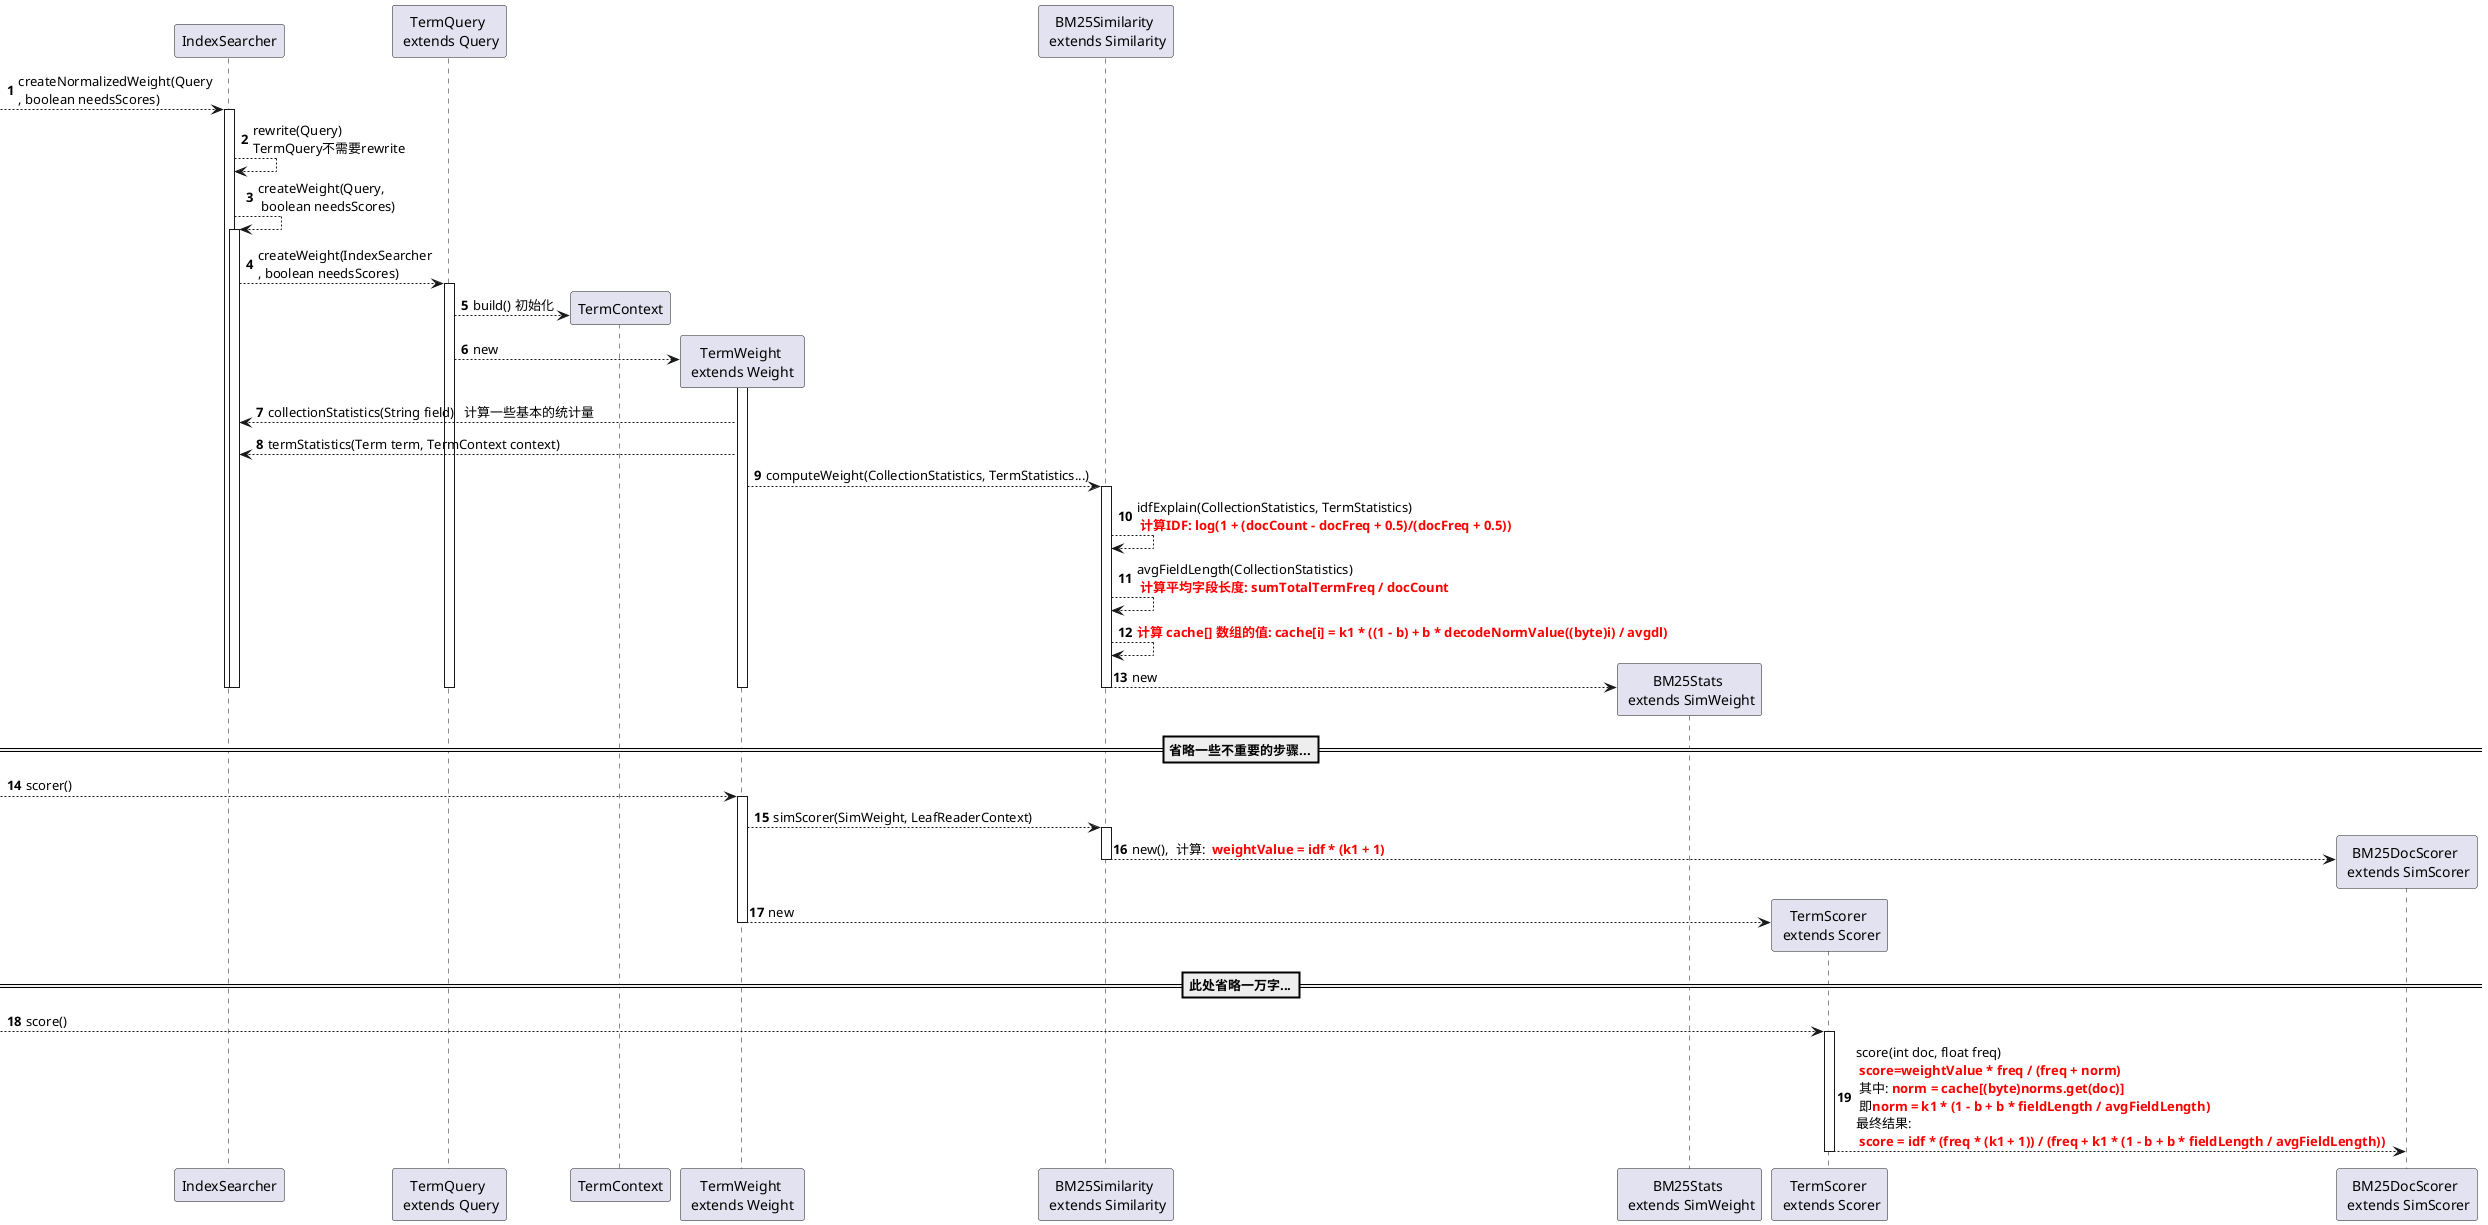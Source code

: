 @startuml
participant IndexSearcher
participant "TermQuery \n extends Query" as Query
participant TermContext
participant "TermWeight \n extends Weight " as Weight
participant "BM25Similarity \n extends Similarity" as Similarity
participant "BM25Stats \n extends SimWeight" as SimWeight
participant "TermScorer \n extends Scorer" as Scorer
participant "BM25DocScorer \n extends SimScorer" as SimScorer

autonumber

--> IndexSearcher : createNormalizedWeight(Query\n, boolean needsScores)
activate IndexSearcher
    IndexSearcher --> IndexSearcher : rewrite(Query)\nTermQuery不需要rewrite
    IndexSearcher --> IndexSearcher : createWeight(Query,\n boolean needsScores)
    activate IndexSearcher
        IndexSearcher --> Query : createWeight(IndexSearcher\n, boolean needsScores)
        activate Query
            create TermContext
            Query --> TermContext : build() 初始化
            create Weight
            Query --> Weight : new
            activate Weight
                Weight --> IndexSearcher : collectionStatistics(String field)   计算一些基本的统计量
                Weight --> IndexSearcher : termStatistics(Term term, TermContext context)
                Weight --> Similarity : computeWeight(CollectionStatistics, TermStatistics...)
                activate Similarity
                    Similarity --> Similarity : idfExplain(CollectionStatistics, TermStatistics) \n <b><font color="red">计算IDF: log(1 + (docCount - docFreq + 0.5)/(docFreq + 0.5))
                    Similarity --> Similarity : avgFieldLength(CollectionStatistics) \n <b><font color="red">计算平均字段长度: sumTotalTermFreq / docCount
                    Similarity --> Similarity : <b><font color="red">计算 cache[] 数组的值: cache[i] = k1 * ((1 - b) + b * decodeNormValue((byte)i) / avgdl)
                    create SimWeight
                    Similarity --> SimWeight : new
                deactivate Similarity
            deactivate Weight
        deactivate Query
        ==省略一些不重要的步骤...==
    deactivate IndexSearcher
deactivate IndexSearcher

--> Weight : scorer()
activate Weight
    Weight --> Similarity : simScorer(SimWeight, LeafReaderContext)
    activate Similarity
        create SimScorer
        Similarity --> SimScorer : new(),  计算: <b><font color="red"> weightValue = idf * (k1 + 1)
    deactivate Similarity
    create Scorer
    Weight --> Scorer : new
deactivate Weight
==此处省略一万字...==

--> Scorer : score()
activate Scorer
    Scorer --> SimScorer : score(int doc, float freq)\n <b><font color="red">score=weightValue * freq / (freq + norm) \n 其中: <b><font color="red">norm = cache[(byte)norms.get(doc)] \n 即<b><font color="red">norm = k1 * (1 - b + b * fieldLength / avgFieldLength) \n最终结果: \n <b><font color="red">score = idf * (freq * (k1 + 1)) / (freq + k1 * (1 - b + b * fieldLength / avgFieldLength))
deactivate Scorer

@enduml